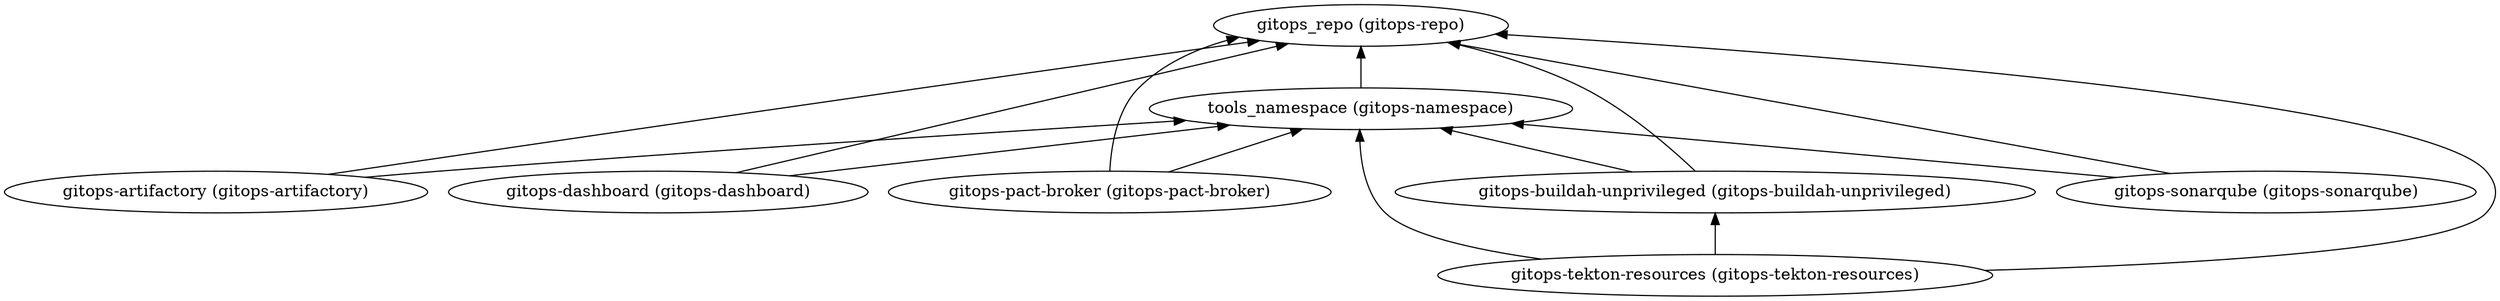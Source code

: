 digraph {
    rankdir="BT"
    "gitops-artifactory (gitops-artifactory)" -> "gitops_repo (gitops-repo)"
"gitops-artifactory (gitops-artifactory)" -> "tools_namespace (gitops-namespace)"
"gitops-artifactory (gitops-artifactory)"
"gitops_repo (gitops-repo)"
"tools_namespace (gitops-namespace)" -> "gitops_repo (gitops-repo)"
"tools_namespace (gitops-namespace)"
"gitops-dashboard (gitops-dashboard)" -> "gitops_repo (gitops-repo)"
"gitops-dashboard (gitops-dashboard)" -> "tools_namespace (gitops-namespace)"
"gitops-dashboard (gitops-dashboard)"
"gitops-pact-broker (gitops-pact-broker)" -> "gitops_repo (gitops-repo)"
"gitops-pact-broker (gitops-pact-broker)" -> "tools_namespace (gitops-namespace)"
"gitops-pact-broker (gitops-pact-broker)"
"gitops-sonarqube (gitops-sonarqube)" -> "gitops_repo (gitops-repo)"
"gitops-sonarqube (gitops-sonarqube)" -> "tools_namespace (gitops-namespace)"
"gitops-sonarqube (gitops-sonarqube)"
"gitops-tekton-resources (gitops-tekton-resources)" -> "gitops_repo (gitops-repo)"
"gitops-tekton-resources (gitops-tekton-resources)" -> "tools_namespace (gitops-namespace)"
"gitops-tekton-resources (gitops-tekton-resources)" -> "gitops-buildah-unprivileged (gitops-buildah-unprivileged)"
"gitops-tekton-resources (gitops-tekton-resources)"
"gitops-buildah-unprivileged (gitops-buildah-unprivileged)" -> "gitops_repo (gitops-repo)"
"gitops-buildah-unprivileged (gitops-buildah-unprivileged)" -> "tools_namespace (gitops-namespace)"
"gitops-buildah-unprivileged (gitops-buildah-unprivileged)"
  }